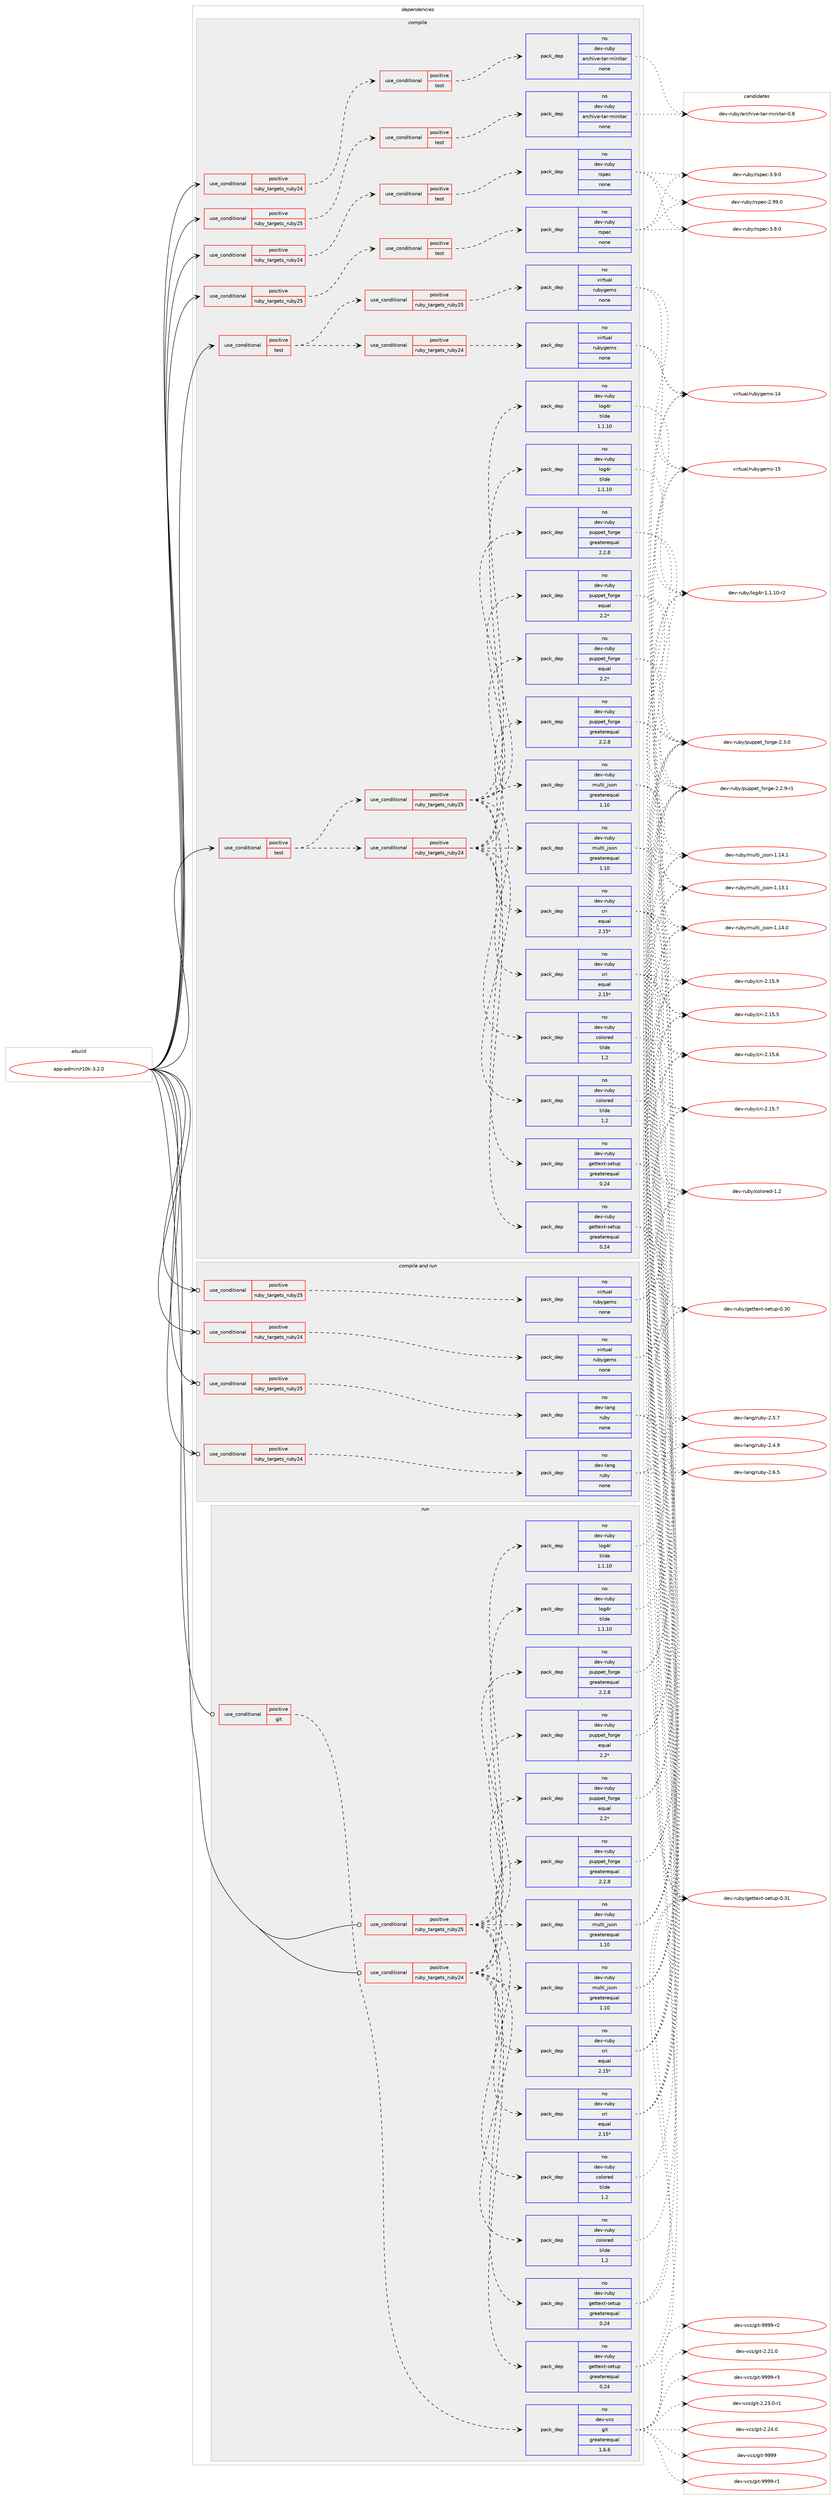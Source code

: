 digraph prolog {

# *************
# Graph options
# *************

newrank=true;
concentrate=true;
compound=true;
graph [rankdir=LR,fontname=Helvetica,fontsize=10,ranksep=1.5];#, ranksep=2.5, nodesep=0.2];
edge  [arrowhead=vee];
node  [fontname=Helvetica,fontsize=10];

# **********
# The ebuild
# **********

subgraph cluster_leftcol {
color=gray;
rank=same;
label=<<i>ebuild</i>>;
id [label="app-admin/r10k-3.2.0", color=red, width=4, href="../app-admin/r10k-3.2.0.svg"];
}

# ****************
# The dependencies
# ****************

subgraph cluster_midcol {
color=gray;
label=<<i>dependencies</i>>;
subgraph cluster_compile {
fillcolor="#eeeeee";
style=filled;
label=<<i>compile</i>>;
subgraph cond111725 {
dependency469471 [label=<<TABLE BORDER="0" CELLBORDER="1" CELLSPACING="0" CELLPADDING="4"><TR><TD ROWSPAN="3" CELLPADDING="10">use_conditional</TD></TR><TR><TD>positive</TD></TR><TR><TD>ruby_targets_ruby24</TD></TR></TABLE>>, shape=none, color=red];
subgraph cond111726 {
dependency469472 [label=<<TABLE BORDER="0" CELLBORDER="1" CELLSPACING="0" CELLPADDING="4"><TR><TD ROWSPAN="3" CELLPADDING="10">use_conditional</TD></TR><TR><TD>positive</TD></TR><TR><TD>test</TD></TR></TABLE>>, shape=none, color=red];
subgraph pack349211 {
dependency469473 [label=<<TABLE BORDER="0" CELLBORDER="1" CELLSPACING="0" CELLPADDING="4" WIDTH="220"><TR><TD ROWSPAN="6" CELLPADDING="30">pack_dep</TD></TR><TR><TD WIDTH="110">no</TD></TR><TR><TD>dev-ruby</TD></TR><TR><TD>archive-tar-minitar</TD></TR><TR><TD>none</TD></TR><TR><TD></TD></TR></TABLE>>, shape=none, color=blue];
}
dependency469472:e -> dependency469473:w [weight=20,style="dashed",arrowhead="vee"];
}
dependency469471:e -> dependency469472:w [weight=20,style="dashed",arrowhead="vee"];
}
id:e -> dependency469471:w [weight=20,style="solid",arrowhead="vee"];
subgraph cond111727 {
dependency469474 [label=<<TABLE BORDER="0" CELLBORDER="1" CELLSPACING="0" CELLPADDING="4"><TR><TD ROWSPAN="3" CELLPADDING="10">use_conditional</TD></TR><TR><TD>positive</TD></TR><TR><TD>ruby_targets_ruby24</TD></TR></TABLE>>, shape=none, color=red];
subgraph cond111728 {
dependency469475 [label=<<TABLE BORDER="0" CELLBORDER="1" CELLSPACING="0" CELLPADDING="4"><TR><TD ROWSPAN="3" CELLPADDING="10">use_conditional</TD></TR><TR><TD>positive</TD></TR><TR><TD>test</TD></TR></TABLE>>, shape=none, color=red];
subgraph pack349212 {
dependency469476 [label=<<TABLE BORDER="0" CELLBORDER="1" CELLSPACING="0" CELLPADDING="4" WIDTH="220"><TR><TD ROWSPAN="6" CELLPADDING="30">pack_dep</TD></TR><TR><TD WIDTH="110">no</TD></TR><TR><TD>dev-ruby</TD></TR><TR><TD>rspec</TD></TR><TR><TD>none</TD></TR><TR><TD></TD></TR></TABLE>>, shape=none, color=blue];
}
dependency469475:e -> dependency469476:w [weight=20,style="dashed",arrowhead="vee"];
}
dependency469474:e -> dependency469475:w [weight=20,style="dashed",arrowhead="vee"];
}
id:e -> dependency469474:w [weight=20,style="solid",arrowhead="vee"];
subgraph cond111729 {
dependency469477 [label=<<TABLE BORDER="0" CELLBORDER="1" CELLSPACING="0" CELLPADDING="4"><TR><TD ROWSPAN="3" CELLPADDING="10">use_conditional</TD></TR><TR><TD>positive</TD></TR><TR><TD>ruby_targets_ruby25</TD></TR></TABLE>>, shape=none, color=red];
subgraph cond111730 {
dependency469478 [label=<<TABLE BORDER="0" CELLBORDER="1" CELLSPACING="0" CELLPADDING="4"><TR><TD ROWSPAN="3" CELLPADDING="10">use_conditional</TD></TR><TR><TD>positive</TD></TR><TR><TD>test</TD></TR></TABLE>>, shape=none, color=red];
subgraph pack349213 {
dependency469479 [label=<<TABLE BORDER="0" CELLBORDER="1" CELLSPACING="0" CELLPADDING="4" WIDTH="220"><TR><TD ROWSPAN="6" CELLPADDING="30">pack_dep</TD></TR><TR><TD WIDTH="110">no</TD></TR><TR><TD>dev-ruby</TD></TR><TR><TD>archive-tar-minitar</TD></TR><TR><TD>none</TD></TR><TR><TD></TD></TR></TABLE>>, shape=none, color=blue];
}
dependency469478:e -> dependency469479:w [weight=20,style="dashed",arrowhead="vee"];
}
dependency469477:e -> dependency469478:w [weight=20,style="dashed",arrowhead="vee"];
}
id:e -> dependency469477:w [weight=20,style="solid",arrowhead="vee"];
subgraph cond111731 {
dependency469480 [label=<<TABLE BORDER="0" CELLBORDER="1" CELLSPACING="0" CELLPADDING="4"><TR><TD ROWSPAN="3" CELLPADDING="10">use_conditional</TD></TR><TR><TD>positive</TD></TR><TR><TD>ruby_targets_ruby25</TD></TR></TABLE>>, shape=none, color=red];
subgraph cond111732 {
dependency469481 [label=<<TABLE BORDER="0" CELLBORDER="1" CELLSPACING="0" CELLPADDING="4"><TR><TD ROWSPAN="3" CELLPADDING="10">use_conditional</TD></TR><TR><TD>positive</TD></TR><TR><TD>test</TD></TR></TABLE>>, shape=none, color=red];
subgraph pack349214 {
dependency469482 [label=<<TABLE BORDER="0" CELLBORDER="1" CELLSPACING="0" CELLPADDING="4" WIDTH="220"><TR><TD ROWSPAN="6" CELLPADDING="30">pack_dep</TD></TR><TR><TD WIDTH="110">no</TD></TR><TR><TD>dev-ruby</TD></TR><TR><TD>rspec</TD></TR><TR><TD>none</TD></TR><TR><TD></TD></TR></TABLE>>, shape=none, color=blue];
}
dependency469481:e -> dependency469482:w [weight=20,style="dashed",arrowhead="vee"];
}
dependency469480:e -> dependency469481:w [weight=20,style="dashed",arrowhead="vee"];
}
id:e -> dependency469480:w [weight=20,style="solid",arrowhead="vee"];
subgraph cond111733 {
dependency469483 [label=<<TABLE BORDER="0" CELLBORDER="1" CELLSPACING="0" CELLPADDING="4"><TR><TD ROWSPAN="3" CELLPADDING="10">use_conditional</TD></TR><TR><TD>positive</TD></TR><TR><TD>test</TD></TR></TABLE>>, shape=none, color=red];
subgraph cond111734 {
dependency469484 [label=<<TABLE BORDER="0" CELLBORDER="1" CELLSPACING="0" CELLPADDING="4"><TR><TD ROWSPAN="3" CELLPADDING="10">use_conditional</TD></TR><TR><TD>positive</TD></TR><TR><TD>ruby_targets_ruby24</TD></TR></TABLE>>, shape=none, color=red];
subgraph pack349215 {
dependency469485 [label=<<TABLE BORDER="0" CELLBORDER="1" CELLSPACING="0" CELLPADDING="4" WIDTH="220"><TR><TD ROWSPAN="6" CELLPADDING="30">pack_dep</TD></TR><TR><TD WIDTH="110">no</TD></TR><TR><TD>dev-ruby</TD></TR><TR><TD>colored</TD></TR><TR><TD>tilde</TD></TR><TR><TD>1.2</TD></TR></TABLE>>, shape=none, color=blue];
}
dependency469484:e -> dependency469485:w [weight=20,style="dashed",arrowhead="vee"];
subgraph pack349216 {
dependency469486 [label=<<TABLE BORDER="0" CELLBORDER="1" CELLSPACING="0" CELLPADDING="4" WIDTH="220"><TR><TD ROWSPAN="6" CELLPADDING="30">pack_dep</TD></TR><TR><TD WIDTH="110">no</TD></TR><TR><TD>dev-ruby</TD></TR><TR><TD>cri</TD></TR><TR><TD>equal</TD></TR><TR><TD>2.15*</TD></TR></TABLE>>, shape=none, color=blue];
}
dependency469484:e -> dependency469486:w [weight=20,style="dashed",arrowhead="vee"];
subgraph pack349217 {
dependency469487 [label=<<TABLE BORDER="0" CELLBORDER="1" CELLSPACING="0" CELLPADDING="4" WIDTH="220"><TR><TD ROWSPAN="6" CELLPADDING="30">pack_dep</TD></TR><TR><TD WIDTH="110">no</TD></TR><TR><TD>dev-ruby</TD></TR><TR><TD>gettext-setup</TD></TR><TR><TD>greaterequal</TD></TR><TR><TD>0.24</TD></TR></TABLE>>, shape=none, color=blue];
}
dependency469484:e -> dependency469487:w [weight=20,style="dashed",arrowhead="vee"];
subgraph pack349218 {
dependency469488 [label=<<TABLE BORDER="0" CELLBORDER="1" CELLSPACING="0" CELLPADDING="4" WIDTH="220"><TR><TD ROWSPAN="6" CELLPADDING="30">pack_dep</TD></TR><TR><TD WIDTH="110">no</TD></TR><TR><TD>dev-ruby</TD></TR><TR><TD>log4r</TD></TR><TR><TD>tilde</TD></TR><TR><TD>1.1.10</TD></TR></TABLE>>, shape=none, color=blue];
}
dependency469484:e -> dependency469488:w [weight=20,style="dashed",arrowhead="vee"];
subgraph pack349219 {
dependency469489 [label=<<TABLE BORDER="0" CELLBORDER="1" CELLSPACING="0" CELLPADDING="4" WIDTH="220"><TR><TD ROWSPAN="6" CELLPADDING="30">pack_dep</TD></TR><TR><TD WIDTH="110">no</TD></TR><TR><TD>dev-ruby</TD></TR><TR><TD>multi_json</TD></TR><TR><TD>greaterequal</TD></TR><TR><TD>1.10</TD></TR></TABLE>>, shape=none, color=blue];
}
dependency469484:e -> dependency469489:w [weight=20,style="dashed",arrowhead="vee"];
subgraph pack349220 {
dependency469490 [label=<<TABLE BORDER="0" CELLBORDER="1" CELLSPACING="0" CELLPADDING="4" WIDTH="220"><TR><TD ROWSPAN="6" CELLPADDING="30">pack_dep</TD></TR><TR><TD WIDTH="110">no</TD></TR><TR><TD>dev-ruby</TD></TR><TR><TD>puppet_forge</TD></TR><TR><TD>greaterequal</TD></TR><TR><TD>2.2.8</TD></TR></TABLE>>, shape=none, color=blue];
}
dependency469484:e -> dependency469490:w [weight=20,style="dashed",arrowhead="vee"];
subgraph pack349221 {
dependency469491 [label=<<TABLE BORDER="0" CELLBORDER="1" CELLSPACING="0" CELLPADDING="4" WIDTH="220"><TR><TD ROWSPAN="6" CELLPADDING="30">pack_dep</TD></TR><TR><TD WIDTH="110">no</TD></TR><TR><TD>dev-ruby</TD></TR><TR><TD>puppet_forge</TD></TR><TR><TD>equal</TD></TR><TR><TD>2.2*</TD></TR></TABLE>>, shape=none, color=blue];
}
dependency469484:e -> dependency469491:w [weight=20,style="dashed",arrowhead="vee"];
}
dependency469483:e -> dependency469484:w [weight=20,style="dashed",arrowhead="vee"];
subgraph cond111735 {
dependency469492 [label=<<TABLE BORDER="0" CELLBORDER="1" CELLSPACING="0" CELLPADDING="4"><TR><TD ROWSPAN="3" CELLPADDING="10">use_conditional</TD></TR><TR><TD>positive</TD></TR><TR><TD>ruby_targets_ruby25</TD></TR></TABLE>>, shape=none, color=red];
subgraph pack349222 {
dependency469493 [label=<<TABLE BORDER="0" CELLBORDER="1" CELLSPACING="0" CELLPADDING="4" WIDTH="220"><TR><TD ROWSPAN="6" CELLPADDING="30">pack_dep</TD></TR><TR><TD WIDTH="110">no</TD></TR><TR><TD>dev-ruby</TD></TR><TR><TD>colored</TD></TR><TR><TD>tilde</TD></TR><TR><TD>1.2</TD></TR></TABLE>>, shape=none, color=blue];
}
dependency469492:e -> dependency469493:w [weight=20,style="dashed",arrowhead="vee"];
subgraph pack349223 {
dependency469494 [label=<<TABLE BORDER="0" CELLBORDER="1" CELLSPACING="0" CELLPADDING="4" WIDTH="220"><TR><TD ROWSPAN="6" CELLPADDING="30">pack_dep</TD></TR><TR><TD WIDTH="110">no</TD></TR><TR><TD>dev-ruby</TD></TR><TR><TD>cri</TD></TR><TR><TD>equal</TD></TR><TR><TD>2.15*</TD></TR></TABLE>>, shape=none, color=blue];
}
dependency469492:e -> dependency469494:w [weight=20,style="dashed",arrowhead="vee"];
subgraph pack349224 {
dependency469495 [label=<<TABLE BORDER="0" CELLBORDER="1" CELLSPACING="0" CELLPADDING="4" WIDTH="220"><TR><TD ROWSPAN="6" CELLPADDING="30">pack_dep</TD></TR><TR><TD WIDTH="110">no</TD></TR><TR><TD>dev-ruby</TD></TR><TR><TD>gettext-setup</TD></TR><TR><TD>greaterequal</TD></TR><TR><TD>0.24</TD></TR></TABLE>>, shape=none, color=blue];
}
dependency469492:e -> dependency469495:w [weight=20,style="dashed",arrowhead="vee"];
subgraph pack349225 {
dependency469496 [label=<<TABLE BORDER="0" CELLBORDER="1" CELLSPACING="0" CELLPADDING="4" WIDTH="220"><TR><TD ROWSPAN="6" CELLPADDING="30">pack_dep</TD></TR><TR><TD WIDTH="110">no</TD></TR><TR><TD>dev-ruby</TD></TR><TR><TD>log4r</TD></TR><TR><TD>tilde</TD></TR><TR><TD>1.1.10</TD></TR></TABLE>>, shape=none, color=blue];
}
dependency469492:e -> dependency469496:w [weight=20,style="dashed",arrowhead="vee"];
subgraph pack349226 {
dependency469497 [label=<<TABLE BORDER="0" CELLBORDER="1" CELLSPACING="0" CELLPADDING="4" WIDTH="220"><TR><TD ROWSPAN="6" CELLPADDING="30">pack_dep</TD></TR><TR><TD WIDTH="110">no</TD></TR><TR><TD>dev-ruby</TD></TR><TR><TD>multi_json</TD></TR><TR><TD>greaterequal</TD></TR><TR><TD>1.10</TD></TR></TABLE>>, shape=none, color=blue];
}
dependency469492:e -> dependency469497:w [weight=20,style="dashed",arrowhead="vee"];
subgraph pack349227 {
dependency469498 [label=<<TABLE BORDER="0" CELLBORDER="1" CELLSPACING="0" CELLPADDING="4" WIDTH="220"><TR><TD ROWSPAN="6" CELLPADDING="30">pack_dep</TD></TR><TR><TD WIDTH="110">no</TD></TR><TR><TD>dev-ruby</TD></TR><TR><TD>puppet_forge</TD></TR><TR><TD>greaterequal</TD></TR><TR><TD>2.2.8</TD></TR></TABLE>>, shape=none, color=blue];
}
dependency469492:e -> dependency469498:w [weight=20,style="dashed",arrowhead="vee"];
subgraph pack349228 {
dependency469499 [label=<<TABLE BORDER="0" CELLBORDER="1" CELLSPACING="0" CELLPADDING="4" WIDTH="220"><TR><TD ROWSPAN="6" CELLPADDING="30">pack_dep</TD></TR><TR><TD WIDTH="110">no</TD></TR><TR><TD>dev-ruby</TD></TR><TR><TD>puppet_forge</TD></TR><TR><TD>equal</TD></TR><TR><TD>2.2*</TD></TR></TABLE>>, shape=none, color=blue];
}
dependency469492:e -> dependency469499:w [weight=20,style="dashed",arrowhead="vee"];
}
dependency469483:e -> dependency469492:w [weight=20,style="dashed",arrowhead="vee"];
}
id:e -> dependency469483:w [weight=20,style="solid",arrowhead="vee"];
subgraph cond111736 {
dependency469500 [label=<<TABLE BORDER="0" CELLBORDER="1" CELLSPACING="0" CELLPADDING="4"><TR><TD ROWSPAN="3" CELLPADDING="10">use_conditional</TD></TR><TR><TD>positive</TD></TR><TR><TD>test</TD></TR></TABLE>>, shape=none, color=red];
subgraph cond111737 {
dependency469501 [label=<<TABLE BORDER="0" CELLBORDER="1" CELLSPACING="0" CELLPADDING="4"><TR><TD ROWSPAN="3" CELLPADDING="10">use_conditional</TD></TR><TR><TD>positive</TD></TR><TR><TD>ruby_targets_ruby24</TD></TR></TABLE>>, shape=none, color=red];
subgraph pack349229 {
dependency469502 [label=<<TABLE BORDER="0" CELLBORDER="1" CELLSPACING="0" CELLPADDING="4" WIDTH="220"><TR><TD ROWSPAN="6" CELLPADDING="30">pack_dep</TD></TR><TR><TD WIDTH="110">no</TD></TR><TR><TD>virtual</TD></TR><TR><TD>rubygems</TD></TR><TR><TD>none</TD></TR><TR><TD></TD></TR></TABLE>>, shape=none, color=blue];
}
dependency469501:e -> dependency469502:w [weight=20,style="dashed",arrowhead="vee"];
}
dependency469500:e -> dependency469501:w [weight=20,style="dashed",arrowhead="vee"];
subgraph cond111738 {
dependency469503 [label=<<TABLE BORDER="0" CELLBORDER="1" CELLSPACING="0" CELLPADDING="4"><TR><TD ROWSPAN="3" CELLPADDING="10">use_conditional</TD></TR><TR><TD>positive</TD></TR><TR><TD>ruby_targets_ruby25</TD></TR></TABLE>>, shape=none, color=red];
subgraph pack349230 {
dependency469504 [label=<<TABLE BORDER="0" CELLBORDER="1" CELLSPACING="0" CELLPADDING="4" WIDTH="220"><TR><TD ROWSPAN="6" CELLPADDING="30">pack_dep</TD></TR><TR><TD WIDTH="110">no</TD></TR><TR><TD>virtual</TD></TR><TR><TD>rubygems</TD></TR><TR><TD>none</TD></TR><TR><TD></TD></TR></TABLE>>, shape=none, color=blue];
}
dependency469503:e -> dependency469504:w [weight=20,style="dashed",arrowhead="vee"];
}
dependency469500:e -> dependency469503:w [weight=20,style="dashed",arrowhead="vee"];
}
id:e -> dependency469500:w [weight=20,style="solid",arrowhead="vee"];
}
subgraph cluster_compileandrun {
fillcolor="#eeeeee";
style=filled;
label=<<i>compile and run</i>>;
subgraph cond111739 {
dependency469505 [label=<<TABLE BORDER="0" CELLBORDER="1" CELLSPACING="0" CELLPADDING="4"><TR><TD ROWSPAN="3" CELLPADDING="10">use_conditional</TD></TR><TR><TD>positive</TD></TR><TR><TD>ruby_targets_ruby24</TD></TR></TABLE>>, shape=none, color=red];
subgraph pack349231 {
dependency469506 [label=<<TABLE BORDER="0" CELLBORDER="1" CELLSPACING="0" CELLPADDING="4" WIDTH="220"><TR><TD ROWSPAN="6" CELLPADDING="30">pack_dep</TD></TR><TR><TD WIDTH="110">no</TD></TR><TR><TD>dev-lang</TD></TR><TR><TD>ruby</TD></TR><TR><TD>none</TD></TR><TR><TD></TD></TR></TABLE>>, shape=none, color=blue];
}
dependency469505:e -> dependency469506:w [weight=20,style="dashed",arrowhead="vee"];
}
id:e -> dependency469505:w [weight=20,style="solid",arrowhead="odotvee"];
subgraph cond111740 {
dependency469507 [label=<<TABLE BORDER="0" CELLBORDER="1" CELLSPACING="0" CELLPADDING="4"><TR><TD ROWSPAN="3" CELLPADDING="10">use_conditional</TD></TR><TR><TD>positive</TD></TR><TR><TD>ruby_targets_ruby24</TD></TR></TABLE>>, shape=none, color=red];
subgraph pack349232 {
dependency469508 [label=<<TABLE BORDER="0" CELLBORDER="1" CELLSPACING="0" CELLPADDING="4" WIDTH="220"><TR><TD ROWSPAN="6" CELLPADDING="30">pack_dep</TD></TR><TR><TD WIDTH="110">no</TD></TR><TR><TD>virtual</TD></TR><TR><TD>rubygems</TD></TR><TR><TD>none</TD></TR><TR><TD></TD></TR></TABLE>>, shape=none, color=blue];
}
dependency469507:e -> dependency469508:w [weight=20,style="dashed",arrowhead="vee"];
}
id:e -> dependency469507:w [weight=20,style="solid",arrowhead="odotvee"];
subgraph cond111741 {
dependency469509 [label=<<TABLE BORDER="0" CELLBORDER="1" CELLSPACING="0" CELLPADDING="4"><TR><TD ROWSPAN="3" CELLPADDING="10">use_conditional</TD></TR><TR><TD>positive</TD></TR><TR><TD>ruby_targets_ruby25</TD></TR></TABLE>>, shape=none, color=red];
subgraph pack349233 {
dependency469510 [label=<<TABLE BORDER="0" CELLBORDER="1" CELLSPACING="0" CELLPADDING="4" WIDTH="220"><TR><TD ROWSPAN="6" CELLPADDING="30">pack_dep</TD></TR><TR><TD WIDTH="110">no</TD></TR><TR><TD>dev-lang</TD></TR><TR><TD>ruby</TD></TR><TR><TD>none</TD></TR><TR><TD></TD></TR></TABLE>>, shape=none, color=blue];
}
dependency469509:e -> dependency469510:w [weight=20,style="dashed",arrowhead="vee"];
}
id:e -> dependency469509:w [weight=20,style="solid",arrowhead="odotvee"];
subgraph cond111742 {
dependency469511 [label=<<TABLE BORDER="0" CELLBORDER="1" CELLSPACING="0" CELLPADDING="4"><TR><TD ROWSPAN="3" CELLPADDING="10">use_conditional</TD></TR><TR><TD>positive</TD></TR><TR><TD>ruby_targets_ruby25</TD></TR></TABLE>>, shape=none, color=red];
subgraph pack349234 {
dependency469512 [label=<<TABLE BORDER="0" CELLBORDER="1" CELLSPACING="0" CELLPADDING="4" WIDTH="220"><TR><TD ROWSPAN="6" CELLPADDING="30">pack_dep</TD></TR><TR><TD WIDTH="110">no</TD></TR><TR><TD>virtual</TD></TR><TR><TD>rubygems</TD></TR><TR><TD>none</TD></TR><TR><TD></TD></TR></TABLE>>, shape=none, color=blue];
}
dependency469511:e -> dependency469512:w [weight=20,style="dashed",arrowhead="vee"];
}
id:e -> dependency469511:w [weight=20,style="solid",arrowhead="odotvee"];
}
subgraph cluster_run {
fillcolor="#eeeeee";
style=filled;
label=<<i>run</i>>;
subgraph cond111743 {
dependency469513 [label=<<TABLE BORDER="0" CELLBORDER="1" CELLSPACING="0" CELLPADDING="4"><TR><TD ROWSPAN="3" CELLPADDING="10">use_conditional</TD></TR><TR><TD>positive</TD></TR><TR><TD>git</TD></TR></TABLE>>, shape=none, color=red];
subgraph pack349235 {
dependency469514 [label=<<TABLE BORDER="0" CELLBORDER="1" CELLSPACING="0" CELLPADDING="4" WIDTH="220"><TR><TD ROWSPAN="6" CELLPADDING="30">pack_dep</TD></TR><TR><TD WIDTH="110">no</TD></TR><TR><TD>dev-vcs</TD></TR><TR><TD>git</TD></TR><TR><TD>greaterequal</TD></TR><TR><TD>1.6.6</TD></TR></TABLE>>, shape=none, color=blue];
}
dependency469513:e -> dependency469514:w [weight=20,style="dashed",arrowhead="vee"];
}
id:e -> dependency469513:w [weight=20,style="solid",arrowhead="odot"];
subgraph cond111744 {
dependency469515 [label=<<TABLE BORDER="0" CELLBORDER="1" CELLSPACING="0" CELLPADDING="4"><TR><TD ROWSPAN="3" CELLPADDING="10">use_conditional</TD></TR><TR><TD>positive</TD></TR><TR><TD>ruby_targets_ruby24</TD></TR></TABLE>>, shape=none, color=red];
subgraph pack349236 {
dependency469516 [label=<<TABLE BORDER="0" CELLBORDER="1" CELLSPACING="0" CELLPADDING="4" WIDTH="220"><TR><TD ROWSPAN="6" CELLPADDING="30">pack_dep</TD></TR><TR><TD WIDTH="110">no</TD></TR><TR><TD>dev-ruby</TD></TR><TR><TD>colored</TD></TR><TR><TD>tilde</TD></TR><TR><TD>1.2</TD></TR></TABLE>>, shape=none, color=blue];
}
dependency469515:e -> dependency469516:w [weight=20,style="dashed",arrowhead="vee"];
subgraph pack349237 {
dependency469517 [label=<<TABLE BORDER="0" CELLBORDER="1" CELLSPACING="0" CELLPADDING="4" WIDTH="220"><TR><TD ROWSPAN="6" CELLPADDING="30">pack_dep</TD></TR><TR><TD WIDTH="110">no</TD></TR><TR><TD>dev-ruby</TD></TR><TR><TD>cri</TD></TR><TR><TD>equal</TD></TR><TR><TD>2.15*</TD></TR></TABLE>>, shape=none, color=blue];
}
dependency469515:e -> dependency469517:w [weight=20,style="dashed",arrowhead="vee"];
subgraph pack349238 {
dependency469518 [label=<<TABLE BORDER="0" CELLBORDER="1" CELLSPACING="0" CELLPADDING="4" WIDTH="220"><TR><TD ROWSPAN="6" CELLPADDING="30">pack_dep</TD></TR><TR><TD WIDTH="110">no</TD></TR><TR><TD>dev-ruby</TD></TR><TR><TD>gettext-setup</TD></TR><TR><TD>greaterequal</TD></TR><TR><TD>0.24</TD></TR></TABLE>>, shape=none, color=blue];
}
dependency469515:e -> dependency469518:w [weight=20,style="dashed",arrowhead="vee"];
subgraph pack349239 {
dependency469519 [label=<<TABLE BORDER="0" CELLBORDER="1" CELLSPACING="0" CELLPADDING="4" WIDTH="220"><TR><TD ROWSPAN="6" CELLPADDING="30">pack_dep</TD></TR><TR><TD WIDTH="110">no</TD></TR><TR><TD>dev-ruby</TD></TR><TR><TD>log4r</TD></TR><TR><TD>tilde</TD></TR><TR><TD>1.1.10</TD></TR></TABLE>>, shape=none, color=blue];
}
dependency469515:e -> dependency469519:w [weight=20,style="dashed",arrowhead="vee"];
subgraph pack349240 {
dependency469520 [label=<<TABLE BORDER="0" CELLBORDER="1" CELLSPACING="0" CELLPADDING="4" WIDTH="220"><TR><TD ROWSPAN="6" CELLPADDING="30">pack_dep</TD></TR><TR><TD WIDTH="110">no</TD></TR><TR><TD>dev-ruby</TD></TR><TR><TD>multi_json</TD></TR><TR><TD>greaterequal</TD></TR><TR><TD>1.10</TD></TR></TABLE>>, shape=none, color=blue];
}
dependency469515:e -> dependency469520:w [weight=20,style="dashed",arrowhead="vee"];
subgraph pack349241 {
dependency469521 [label=<<TABLE BORDER="0" CELLBORDER="1" CELLSPACING="0" CELLPADDING="4" WIDTH="220"><TR><TD ROWSPAN="6" CELLPADDING="30">pack_dep</TD></TR><TR><TD WIDTH="110">no</TD></TR><TR><TD>dev-ruby</TD></TR><TR><TD>puppet_forge</TD></TR><TR><TD>greaterequal</TD></TR><TR><TD>2.2.8</TD></TR></TABLE>>, shape=none, color=blue];
}
dependency469515:e -> dependency469521:w [weight=20,style="dashed",arrowhead="vee"];
subgraph pack349242 {
dependency469522 [label=<<TABLE BORDER="0" CELLBORDER="1" CELLSPACING="0" CELLPADDING="4" WIDTH="220"><TR><TD ROWSPAN="6" CELLPADDING="30">pack_dep</TD></TR><TR><TD WIDTH="110">no</TD></TR><TR><TD>dev-ruby</TD></TR><TR><TD>puppet_forge</TD></TR><TR><TD>equal</TD></TR><TR><TD>2.2*</TD></TR></TABLE>>, shape=none, color=blue];
}
dependency469515:e -> dependency469522:w [weight=20,style="dashed",arrowhead="vee"];
}
id:e -> dependency469515:w [weight=20,style="solid",arrowhead="odot"];
subgraph cond111745 {
dependency469523 [label=<<TABLE BORDER="0" CELLBORDER="1" CELLSPACING="0" CELLPADDING="4"><TR><TD ROWSPAN="3" CELLPADDING="10">use_conditional</TD></TR><TR><TD>positive</TD></TR><TR><TD>ruby_targets_ruby25</TD></TR></TABLE>>, shape=none, color=red];
subgraph pack349243 {
dependency469524 [label=<<TABLE BORDER="0" CELLBORDER="1" CELLSPACING="0" CELLPADDING="4" WIDTH="220"><TR><TD ROWSPAN="6" CELLPADDING="30">pack_dep</TD></TR><TR><TD WIDTH="110">no</TD></TR><TR><TD>dev-ruby</TD></TR><TR><TD>colored</TD></TR><TR><TD>tilde</TD></TR><TR><TD>1.2</TD></TR></TABLE>>, shape=none, color=blue];
}
dependency469523:e -> dependency469524:w [weight=20,style="dashed",arrowhead="vee"];
subgraph pack349244 {
dependency469525 [label=<<TABLE BORDER="0" CELLBORDER="1" CELLSPACING="0" CELLPADDING="4" WIDTH="220"><TR><TD ROWSPAN="6" CELLPADDING="30">pack_dep</TD></TR><TR><TD WIDTH="110">no</TD></TR><TR><TD>dev-ruby</TD></TR><TR><TD>cri</TD></TR><TR><TD>equal</TD></TR><TR><TD>2.15*</TD></TR></TABLE>>, shape=none, color=blue];
}
dependency469523:e -> dependency469525:w [weight=20,style="dashed",arrowhead="vee"];
subgraph pack349245 {
dependency469526 [label=<<TABLE BORDER="0" CELLBORDER="1" CELLSPACING="0" CELLPADDING="4" WIDTH="220"><TR><TD ROWSPAN="6" CELLPADDING="30">pack_dep</TD></TR><TR><TD WIDTH="110">no</TD></TR><TR><TD>dev-ruby</TD></TR><TR><TD>gettext-setup</TD></TR><TR><TD>greaterequal</TD></TR><TR><TD>0.24</TD></TR></TABLE>>, shape=none, color=blue];
}
dependency469523:e -> dependency469526:w [weight=20,style="dashed",arrowhead="vee"];
subgraph pack349246 {
dependency469527 [label=<<TABLE BORDER="0" CELLBORDER="1" CELLSPACING="0" CELLPADDING="4" WIDTH="220"><TR><TD ROWSPAN="6" CELLPADDING="30">pack_dep</TD></TR><TR><TD WIDTH="110">no</TD></TR><TR><TD>dev-ruby</TD></TR><TR><TD>log4r</TD></TR><TR><TD>tilde</TD></TR><TR><TD>1.1.10</TD></TR></TABLE>>, shape=none, color=blue];
}
dependency469523:e -> dependency469527:w [weight=20,style="dashed",arrowhead="vee"];
subgraph pack349247 {
dependency469528 [label=<<TABLE BORDER="0" CELLBORDER="1" CELLSPACING="0" CELLPADDING="4" WIDTH="220"><TR><TD ROWSPAN="6" CELLPADDING="30">pack_dep</TD></TR><TR><TD WIDTH="110">no</TD></TR><TR><TD>dev-ruby</TD></TR><TR><TD>multi_json</TD></TR><TR><TD>greaterequal</TD></TR><TR><TD>1.10</TD></TR></TABLE>>, shape=none, color=blue];
}
dependency469523:e -> dependency469528:w [weight=20,style="dashed",arrowhead="vee"];
subgraph pack349248 {
dependency469529 [label=<<TABLE BORDER="0" CELLBORDER="1" CELLSPACING="0" CELLPADDING="4" WIDTH="220"><TR><TD ROWSPAN="6" CELLPADDING="30">pack_dep</TD></TR><TR><TD WIDTH="110">no</TD></TR><TR><TD>dev-ruby</TD></TR><TR><TD>puppet_forge</TD></TR><TR><TD>greaterequal</TD></TR><TR><TD>2.2.8</TD></TR></TABLE>>, shape=none, color=blue];
}
dependency469523:e -> dependency469529:w [weight=20,style="dashed",arrowhead="vee"];
subgraph pack349249 {
dependency469530 [label=<<TABLE BORDER="0" CELLBORDER="1" CELLSPACING="0" CELLPADDING="4" WIDTH="220"><TR><TD ROWSPAN="6" CELLPADDING="30">pack_dep</TD></TR><TR><TD WIDTH="110">no</TD></TR><TR><TD>dev-ruby</TD></TR><TR><TD>puppet_forge</TD></TR><TR><TD>equal</TD></TR><TR><TD>2.2*</TD></TR></TABLE>>, shape=none, color=blue];
}
dependency469523:e -> dependency469530:w [weight=20,style="dashed",arrowhead="vee"];
}
id:e -> dependency469523:w [weight=20,style="solid",arrowhead="odot"];
}
}

# **************
# The candidates
# **************

subgraph cluster_choices {
rank=same;
color=gray;
label=<<i>candidates</i>>;

subgraph choice349211 {
color=black;
nodesep=1;
choice10010111845114117981214797114991041051181014511697114451091051101051169711445484656 [label="dev-ruby/archive-tar-minitar-0.8", color=red, width=4,href="../dev-ruby/archive-tar-minitar-0.8.svg"];
dependency469473:e -> choice10010111845114117981214797114991041051181014511697114451091051101051169711445484656:w [style=dotted,weight="100"];
}
subgraph choice349212 {
color=black;
nodesep=1;
choice1001011184511411798121471141151121019945504657574648 [label="dev-ruby/rspec-2.99.0", color=red, width=4,href="../dev-ruby/rspec-2.99.0.svg"];
choice10010111845114117981214711411511210199455146564648 [label="dev-ruby/rspec-3.8.0", color=red, width=4,href="../dev-ruby/rspec-3.8.0.svg"];
choice10010111845114117981214711411511210199455146574648 [label="dev-ruby/rspec-3.9.0", color=red, width=4,href="../dev-ruby/rspec-3.9.0.svg"];
dependency469476:e -> choice1001011184511411798121471141151121019945504657574648:w [style=dotted,weight="100"];
dependency469476:e -> choice10010111845114117981214711411511210199455146564648:w [style=dotted,weight="100"];
dependency469476:e -> choice10010111845114117981214711411511210199455146574648:w [style=dotted,weight="100"];
}
subgraph choice349213 {
color=black;
nodesep=1;
choice10010111845114117981214797114991041051181014511697114451091051101051169711445484656 [label="dev-ruby/archive-tar-minitar-0.8", color=red, width=4,href="../dev-ruby/archive-tar-minitar-0.8.svg"];
dependency469479:e -> choice10010111845114117981214797114991041051181014511697114451091051101051169711445484656:w [style=dotted,weight="100"];
}
subgraph choice349214 {
color=black;
nodesep=1;
choice1001011184511411798121471141151121019945504657574648 [label="dev-ruby/rspec-2.99.0", color=red, width=4,href="../dev-ruby/rspec-2.99.0.svg"];
choice10010111845114117981214711411511210199455146564648 [label="dev-ruby/rspec-3.8.0", color=red, width=4,href="../dev-ruby/rspec-3.8.0.svg"];
choice10010111845114117981214711411511210199455146574648 [label="dev-ruby/rspec-3.9.0", color=red, width=4,href="../dev-ruby/rspec-3.9.0.svg"];
dependency469482:e -> choice1001011184511411798121471141151121019945504657574648:w [style=dotted,weight="100"];
dependency469482:e -> choice10010111845114117981214711411511210199455146564648:w [style=dotted,weight="100"];
dependency469482:e -> choice10010111845114117981214711411511210199455146574648:w [style=dotted,weight="100"];
}
subgraph choice349215 {
color=black;
nodesep=1;
choice1001011184511411798121479911110811111410110045494650 [label="dev-ruby/colored-1.2", color=red, width=4,href="../dev-ruby/colored-1.2.svg"];
dependency469485:e -> choice1001011184511411798121479911110811111410110045494650:w [style=dotted,weight="100"];
}
subgraph choice349216 {
color=black;
nodesep=1;
choice1001011184511411798121479911410545504649534653 [label="dev-ruby/cri-2.15.5", color=red, width=4,href="../dev-ruby/cri-2.15.5.svg"];
choice1001011184511411798121479911410545504649534654 [label="dev-ruby/cri-2.15.6", color=red, width=4,href="../dev-ruby/cri-2.15.6.svg"];
choice1001011184511411798121479911410545504649534655 [label="dev-ruby/cri-2.15.7", color=red, width=4,href="../dev-ruby/cri-2.15.7.svg"];
choice1001011184511411798121479911410545504649534657 [label="dev-ruby/cri-2.15.9", color=red, width=4,href="../dev-ruby/cri-2.15.9.svg"];
dependency469486:e -> choice1001011184511411798121479911410545504649534653:w [style=dotted,weight="100"];
dependency469486:e -> choice1001011184511411798121479911410545504649534654:w [style=dotted,weight="100"];
dependency469486:e -> choice1001011184511411798121479911410545504649534655:w [style=dotted,weight="100"];
dependency469486:e -> choice1001011184511411798121479911410545504649534657:w [style=dotted,weight="100"];
}
subgraph choice349217 {
color=black;
nodesep=1;
choice100101118451141179812147103101116116101120116451151011161171124548465148 [label="dev-ruby/gettext-setup-0.30", color=red, width=4,href="../dev-ruby/gettext-setup-0.30.svg"];
choice100101118451141179812147103101116116101120116451151011161171124548465149 [label="dev-ruby/gettext-setup-0.31", color=red, width=4,href="../dev-ruby/gettext-setup-0.31.svg"];
dependency469487:e -> choice100101118451141179812147103101116116101120116451151011161171124548465148:w [style=dotted,weight="100"];
dependency469487:e -> choice100101118451141179812147103101116116101120116451151011161171124548465149:w [style=dotted,weight="100"];
}
subgraph choice349218 {
color=black;
nodesep=1;
choice10010111845114117981214710811110352114454946494649484511450 [label="dev-ruby/log4r-1.1.10-r2", color=red, width=4,href="../dev-ruby/log4r-1.1.10-r2.svg"];
dependency469488:e -> choice10010111845114117981214710811110352114454946494649484511450:w [style=dotted,weight="100"];
}
subgraph choice349219 {
color=black;
nodesep=1;
choice1001011184511411798121471091171081161059510611511111045494649514649 [label="dev-ruby/multi_json-1.13.1", color=red, width=4,href="../dev-ruby/multi_json-1.13.1.svg"];
choice1001011184511411798121471091171081161059510611511111045494649524648 [label="dev-ruby/multi_json-1.14.0", color=red, width=4,href="../dev-ruby/multi_json-1.14.0.svg"];
choice1001011184511411798121471091171081161059510611511111045494649524649 [label="dev-ruby/multi_json-1.14.1", color=red, width=4,href="../dev-ruby/multi_json-1.14.1.svg"];
dependency469489:e -> choice1001011184511411798121471091171081161059510611511111045494649514649:w [style=dotted,weight="100"];
dependency469489:e -> choice1001011184511411798121471091171081161059510611511111045494649524648:w [style=dotted,weight="100"];
dependency469489:e -> choice1001011184511411798121471091171081161059510611511111045494649524649:w [style=dotted,weight="100"];
}
subgraph choice349220 {
color=black;
nodesep=1;
choice100101118451141179812147112117112112101116951021111141031014550465046574511449 [label="dev-ruby/puppet_forge-2.2.9-r1", color=red, width=4,href="../dev-ruby/puppet_forge-2.2.9-r1.svg"];
choice10010111845114117981214711211711211210111695102111114103101455046514648 [label="dev-ruby/puppet_forge-2.3.0", color=red, width=4,href="../dev-ruby/puppet_forge-2.3.0.svg"];
dependency469490:e -> choice100101118451141179812147112117112112101116951021111141031014550465046574511449:w [style=dotted,weight="100"];
dependency469490:e -> choice10010111845114117981214711211711211210111695102111114103101455046514648:w [style=dotted,weight="100"];
}
subgraph choice349221 {
color=black;
nodesep=1;
choice100101118451141179812147112117112112101116951021111141031014550465046574511449 [label="dev-ruby/puppet_forge-2.2.9-r1", color=red, width=4,href="../dev-ruby/puppet_forge-2.2.9-r1.svg"];
choice10010111845114117981214711211711211210111695102111114103101455046514648 [label="dev-ruby/puppet_forge-2.3.0", color=red, width=4,href="../dev-ruby/puppet_forge-2.3.0.svg"];
dependency469491:e -> choice100101118451141179812147112117112112101116951021111141031014550465046574511449:w [style=dotted,weight="100"];
dependency469491:e -> choice10010111845114117981214711211711211210111695102111114103101455046514648:w [style=dotted,weight="100"];
}
subgraph choice349222 {
color=black;
nodesep=1;
choice1001011184511411798121479911110811111410110045494650 [label="dev-ruby/colored-1.2", color=red, width=4,href="../dev-ruby/colored-1.2.svg"];
dependency469493:e -> choice1001011184511411798121479911110811111410110045494650:w [style=dotted,weight="100"];
}
subgraph choice349223 {
color=black;
nodesep=1;
choice1001011184511411798121479911410545504649534653 [label="dev-ruby/cri-2.15.5", color=red, width=4,href="../dev-ruby/cri-2.15.5.svg"];
choice1001011184511411798121479911410545504649534654 [label="dev-ruby/cri-2.15.6", color=red, width=4,href="../dev-ruby/cri-2.15.6.svg"];
choice1001011184511411798121479911410545504649534655 [label="dev-ruby/cri-2.15.7", color=red, width=4,href="../dev-ruby/cri-2.15.7.svg"];
choice1001011184511411798121479911410545504649534657 [label="dev-ruby/cri-2.15.9", color=red, width=4,href="../dev-ruby/cri-2.15.9.svg"];
dependency469494:e -> choice1001011184511411798121479911410545504649534653:w [style=dotted,weight="100"];
dependency469494:e -> choice1001011184511411798121479911410545504649534654:w [style=dotted,weight="100"];
dependency469494:e -> choice1001011184511411798121479911410545504649534655:w [style=dotted,weight="100"];
dependency469494:e -> choice1001011184511411798121479911410545504649534657:w [style=dotted,weight="100"];
}
subgraph choice349224 {
color=black;
nodesep=1;
choice100101118451141179812147103101116116101120116451151011161171124548465148 [label="dev-ruby/gettext-setup-0.30", color=red, width=4,href="../dev-ruby/gettext-setup-0.30.svg"];
choice100101118451141179812147103101116116101120116451151011161171124548465149 [label="dev-ruby/gettext-setup-0.31", color=red, width=4,href="../dev-ruby/gettext-setup-0.31.svg"];
dependency469495:e -> choice100101118451141179812147103101116116101120116451151011161171124548465148:w [style=dotted,weight="100"];
dependency469495:e -> choice100101118451141179812147103101116116101120116451151011161171124548465149:w [style=dotted,weight="100"];
}
subgraph choice349225 {
color=black;
nodesep=1;
choice10010111845114117981214710811110352114454946494649484511450 [label="dev-ruby/log4r-1.1.10-r2", color=red, width=4,href="../dev-ruby/log4r-1.1.10-r2.svg"];
dependency469496:e -> choice10010111845114117981214710811110352114454946494649484511450:w [style=dotted,weight="100"];
}
subgraph choice349226 {
color=black;
nodesep=1;
choice1001011184511411798121471091171081161059510611511111045494649514649 [label="dev-ruby/multi_json-1.13.1", color=red, width=4,href="../dev-ruby/multi_json-1.13.1.svg"];
choice1001011184511411798121471091171081161059510611511111045494649524648 [label="dev-ruby/multi_json-1.14.0", color=red, width=4,href="../dev-ruby/multi_json-1.14.0.svg"];
choice1001011184511411798121471091171081161059510611511111045494649524649 [label="dev-ruby/multi_json-1.14.1", color=red, width=4,href="../dev-ruby/multi_json-1.14.1.svg"];
dependency469497:e -> choice1001011184511411798121471091171081161059510611511111045494649514649:w [style=dotted,weight="100"];
dependency469497:e -> choice1001011184511411798121471091171081161059510611511111045494649524648:w [style=dotted,weight="100"];
dependency469497:e -> choice1001011184511411798121471091171081161059510611511111045494649524649:w [style=dotted,weight="100"];
}
subgraph choice349227 {
color=black;
nodesep=1;
choice100101118451141179812147112117112112101116951021111141031014550465046574511449 [label="dev-ruby/puppet_forge-2.2.9-r1", color=red, width=4,href="../dev-ruby/puppet_forge-2.2.9-r1.svg"];
choice10010111845114117981214711211711211210111695102111114103101455046514648 [label="dev-ruby/puppet_forge-2.3.0", color=red, width=4,href="../dev-ruby/puppet_forge-2.3.0.svg"];
dependency469498:e -> choice100101118451141179812147112117112112101116951021111141031014550465046574511449:w [style=dotted,weight="100"];
dependency469498:e -> choice10010111845114117981214711211711211210111695102111114103101455046514648:w [style=dotted,weight="100"];
}
subgraph choice349228 {
color=black;
nodesep=1;
choice100101118451141179812147112117112112101116951021111141031014550465046574511449 [label="dev-ruby/puppet_forge-2.2.9-r1", color=red, width=4,href="../dev-ruby/puppet_forge-2.2.9-r1.svg"];
choice10010111845114117981214711211711211210111695102111114103101455046514648 [label="dev-ruby/puppet_forge-2.3.0", color=red, width=4,href="../dev-ruby/puppet_forge-2.3.0.svg"];
dependency469499:e -> choice100101118451141179812147112117112112101116951021111141031014550465046574511449:w [style=dotted,weight="100"];
dependency469499:e -> choice10010111845114117981214711211711211210111695102111114103101455046514648:w [style=dotted,weight="100"];
}
subgraph choice349229 {
color=black;
nodesep=1;
choice118105114116117971084711411798121103101109115454952 [label="virtual/rubygems-14", color=red, width=4,href="../virtual/rubygems-14.svg"];
choice118105114116117971084711411798121103101109115454953 [label="virtual/rubygems-15", color=red, width=4,href="../virtual/rubygems-15.svg"];
dependency469502:e -> choice118105114116117971084711411798121103101109115454952:w [style=dotted,weight="100"];
dependency469502:e -> choice118105114116117971084711411798121103101109115454953:w [style=dotted,weight="100"];
}
subgraph choice349230 {
color=black;
nodesep=1;
choice118105114116117971084711411798121103101109115454952 [label="virtual/rubygems-14", color=red, width=4,href="../virtual/rubygems-14.svg"];
choice118105114116117971084711411798121103101109115454953 [label="virtual/rubygems-15", color=red, width=4,href="../virtual/rubygems-15.svg"];
dependency469504:e -> choice118105114116117971084711411798121103101109115454952:w [style=dotted,weight="100"];
dependency469504:e -> choice118105114116117971084711411798121103101109115454953:w [style=dotted,weight="100"];
}
subgraph choice349231 {
color=black;
nodesep=1;
choice10010111845108971101034711411798121455046524657 [label="dev-lang/ruby-2.4.9", color=red, width=4,href="../dev-lang/ruby-2.4.9.svg"];
choice10010111845108971101034711411798121455046534655 [label="dev-lang/ruby-2.5.7", color=red, width=4,href="../dev-lang/ruby-2.5.7.svg"];
choice10010111845108971101034711411798121455046544653 [label="dev-lang/ruby-2.6.5", color=red, width=4,href="../dev-lang/ruby-2.6.5.svg"];
dependency469506:e -> choice10010111845108971101034711411798121455046524657:w [style=dotted,weight="100"];
dependency469506:e -> choice10010111845108971101034711411798121455046534655:w [style=dotted,weight="100"];
dependency469506:e -> choice10010111845108971101034711411798121455046544653:w [style=dotted,weight="100"];
}
subgraph choice349232 {
color=black;
nodesep=1;
choice118105114116117971084711411798121103101109115454952 [label="virtual/rubygems-14", color=red, width=4,href="../virtual/rubygems-14.svg"];
choice118105114116117971084711411798121103101109115454953 [label="virtual/rubygems-15", color=red, width=4,href="../virtual/rubygems-15.svg"];
dependency469508:e -> choice118105114116117971084711411798121103101109115454952:w [style=dotted,weight="100"];
dependency469508:e -> choice118105114116117971084711411798121103101109115454953:w [style=dotted,weight="100"];
}
subgraph choice349233 {
color=black;
nodesep=1;
choice10010111845108971101034711411798121455046524657 [label="dev-lang/ruby-2.4.9", color=red, width=4,href="../dev-lang/ruby-2.4.9.svg"];
choice10010111845108971101034711411798121455046534655 [label="dev-lang/ruby-2.5.7", color=red, width=4,href="../dev-lang/ruby-2.5.7.svg"];
choice10010111845108971101034711411798121455046544653 [label="dev-lang/ruby-2.6.5", color=red, width=4,href="../dev-lang/ruby-2.6.5.svg"];
dependency469510:e -> choice10010111845108971101034711411798121455046524657:w [style=dotted,weight="100"];
dependency469510:e -> choice10010111845108971101034711411798121455046534655:w [style=dotted,weight="100"];
dependency469510:e -> choice10010111845108971101034711411798121455046544653:w [style=dotted,weight="100"];
}
subgraph choice349234 {
color=black;
nodesep=1;
choice118105114116117971084711411798121103101109115454952 [label="virtual/rubygems-14", color=red, width=4,href="../virtual/rubygems-14.svg"];
choice118105114116117971084711411798121103101109115454953 [label="virtual/rubygems-15", color=red, width=4,href="../virtual/rubygems-15.svg"];
dependency469512:e -> choice118105114116117971084711411798121103101109115454952:w [style=dotted,weight="100"];
dependency469512:e -> choice118105114116117971084711411798121103101109115454953:w [style=dotted,weight="100"];
}
subgraph choice349235 {
color=black;
nodesep=1;
choice10010111845118991154710310511645504650494648 [label="dev-vcs/git-2.21.0", color=red, width=4,href="../dev-vcs/git-2.21.0.svg"];
choice100101118451189911547103105116455046505146484511449 [label="dev-vcs/git-2.23.0-r1", color=red, width=4,href="../dev-vcs/git-2.23.0-r1.svg"];
choice10010111845118991154710310511645504650524648 [label="dev-vcs/git-2.24.0", color=red, width=4,href="../dev-vcs/git-2.24.0.svg"];
choice1001011184511899115471031051164557575757 [label="dev-vcs/git-9999", color=red, width=4,href="../dev-vcs/git-9999.svg"];
choice10010111845118991154710310511645575757574511449 [label="dev-vcs/git-9999-r1", color=red, width=4,href="../dev-vcs/git-9999-r1.svg"];
choice10010111845118991154710310511645575757574511450 [label="dev-vcs/git-9999-r2", color=red, width=4,href="../dev-vcs/git-9999-r2.svg"];
choice10010111845118991154710310511645575757574511451 [label="dev-vcs/git-9999-r3", color=red, width=4,href="../dev-vcs/git-9999-r3.svg"];
dependency469514:e -> choice10010111845118991154710310511645504650494648:w [style=dotted,weight="100"];
dependency469514:e -> choice100101118451189911547103105116455046505146484511449:w [style=dotted,weight="100"];
dependency469514:e -> choice10010111845118991154710310511645504650524648:w [style=dotted,weight="100"];
dependency469514:e -> choice1001011184511899115471031051164557575757:w [style=dotted,weight="100"];
dependency469514:e -> choice10010111845118991154710310511645575757574511449:w [style=dotted,weight="100"];
dependency469514:e -> choice10010111845118991154710310511645575757574511450:w [style=dotted,weight="100"];
dependency469514:e -> choice10010111845118991154710310511645575757574511451:w [style=dotted,weight="100"];
}
subgraph choice349236 {
color=black;
nodesep=1;
choice1001011184511411798121479911110811111410110045494650 [label="dev-ruby/colored-1.2", color=red, width=4,href="../dev-ruby/colored-1.2.svg"];
dependency469516:e -> choice1001011184511411798121479911110811111410110045494650:w [style=dotted,weight="100"];
}
subgraph choice349237 {
color=black;
nodesep=1;
choice1001011184511411798121479911410545504649534653 [label="dev-ruby/cri-2.15.5", color=red, width=4,href="../dev-ruby/cri-2.15.5.svg"];
choice1001011184511411798121479911410545504649534654 [label="dev-ruby/cri-2.15.6", color=red, width=4,href="../dev-ruby/cri-2.15.6.svg"];
choice1001011184511411798121479911410545504649534655 [label="dev-ruby/cri-2.15.7", color=red, width=4,href="../dev-ruby/cri-2.15.7.svg"];
choice1001011184511411798121479911410545504649534657 [label="dev-ruby/cri-2.15.9", color=red, width=4,href="../dev-ruby/cri-2.15.9.svg"];
dependency469517:e -> choice1001011184511411798121479911410545504649534653:w [style=dotted,weight="100"];
dependency469517:e -> choice1001011184511411798121479911410545504649534654:w [style=dotted,weight="100"];
dependency469517:e -> choice1001011184511411798121479911410545504649534655:w [style=dotted,weight="100"];
dependency469517:e -> choice1001011184511411798121479911410545504649534657:w [style=dotted,weight="100"];
}
subgraph choice349238 {
color=black;
nodesep=1;
choice100101118451141179812147103101116116101120116451151011161171124548465148 [label="dev-ruby/gettext-setup-0.30", color=red, width=4,href="../dev-ruby/gettext-setup-0.30.svg"];
choice100101118451141179812147103101116116101120116451151011161171124548465149 [label="dev-ruby/gettext-setup-0.31", color=red, width=4,href="../dev-ruby/gettext-setup-0.31.svg"];
dependency469518:e -> choice100101118451141179812147103101116116101120116451151011161171124548465148:w [style=dotted,weight="100"];
dependency469518:e -> choice100101118451141179812147103101116116101120116451151011161171124548465149:w [style=dotted,weight="100"];
}
subgraph choice349239 {
color=black;
nodesep=1;
choice10010111845114117981214710811110352114454946494649484511450 [label="dev-ruby/log4r-1.1.10-r2", color=red, width=4,href="../dev-ruby/log4r-1.1.10-r2.svg"];
dependency469519:e -> choice10010111845114117981214710811110352114454946494649484511450:w [style=dotted,weight="100"];
}
subgraph choice349240 {
color=black;
nodesep=1;
choice1001011184511411798121471091171081161059510611511111045494649514649 [label="dev-ruby/multi_json-1.13.1", color=red, width=4,href="../dev-ruby/multi_json-1.13.1.svg"];
choice1001011184511411798121471091171081161059510611511111045494649524648 [label="dev-ruby/multi_json-1.14.0", color=red, width=4,href="../dev-ruby/multi_json-1.14.0.svg"];
choice1001011184511411798121471091171081161059510611511111045494649524649 [label="dev-ruby/multi_json-1.14.1", color=red, width=4,href="../dev-ruby/multi_json-1.14.1.svg"];
dependency469520:e -> choice1001011184511411798121471091171081161059510611511111045494649514649:w [style=dotted,weight="100"];
dependency469520:e -> choice1001011184511411798121471091171081161059510611511111045494649524648:w [style=dotted,weight="100"];
dependency469520:e -> choice1001011184511411798121471091171081161059510611511111045494649524649:w [style=dotted,weight="100"];
}
subgraph choice349241 {
color=black;
nodesep=1;
choice100101118451141179812147112117112112101116951021111141031014550465046574511449 [label="dev-ruby/puppet_forge-2.2.9-r1", color=red, width=4,href="../dev-ruby/puppet_forge-2.2.9-r1.svg"];
choice10010111845114117981214711211711211210111695102111114103101455046514648 [label="dev-ruby/puppet_forge-2.3.0", color=red, width=4,href="../dev-ruby/puppet_forge-2.3.0.svg"];
dependency469521:e -> choice100101118451141179812147112117112112101116951021111141031014550465046574511449:w [style=dotted,weight="100"];
dependency469521:e -> choice10010111845114117981214711211711211210111695102111114103101455046514648:w [style=dotted,weight="100"];
}
subgraph choice349242 {
color=black;
nodesep=1;
choice100101118451141179812147112117112112101116951021111141031014550465046574511449 [label="dev-ruby/puppet_forge-2.2.9-r1", color=red, width=4,href="../dev-ruby/puppet_forge-2.2.9-r1.svg"];
choice10010111845114117981214711211711211210111695102111114103101455046514648 [label="dev-ruby/puppet_forge-2.3.0", color=red, width=4,href="../dev-ruby/puppet_forge-2.3.0.svg"];
dependency469522:e -> choice100101118451141179812147112117112112101116951021111141031014550465046574511449:w [style=dotted,weight="100"];
dependency469522:e -> choice10010111845114117981214711211711211210111695102111114103101455046514648:w [style=dotted,weight="100"];
}
subgraph choice349243 {
color=black;
nodesep=1;
choice1001011184511411798121479911110811111410110045494650 [label="dev-ruby/colored-1.2", color=red, width=4,href="../dev-ruby/colored-1.2.svg"];
dependency469524:e -> choice1001011184511411798121479911110811111410110045494650:w [style=dotted,weight="100"];
}
subgraph choice349244 {
color=black;
nodesep=1;
choice1001011184511411798121479911410545504649534653 [label="dev-ruby/cri-2.15.5", color=red, width=4,href="../dev-ruby/cri-2.15.5.svg"];
choice1001011184511411798121479911410545504649534654 [label="dev-ruby/cri-2.15.6", color=red, width=4,href="../dev-ruby/cri-2.15.6.svg"];
choice1001011184511411798121479911410545504649534655 [label="dev-ruby/cri-2.15.7", color=red, width=4,href="../dev-ruby/cri-2.15.7.svg"];
choice1001011184511411798121479911410545504649534657 [label="dev-ruby/cri-2.15.9", color=red, width=4,href="../dev-ruby/cri-2.15.9.svg"];
dependency469525:e -> choice1001011184511411798121479911410545504649534653:w [style=dotted,weight="100"];
dependency469525:e -> choice1001011184511411798121479911410545504649534654:w [style=dotted,weight="100"];
dependency469525:e -> choice1001011184511411798121479911410545504649534655:w [style=dotted,weight="100"];
dependency469525:e -> choice1001011184511411798121479911410545504649534657:w [style=dotted,weight="100"];
}
subgraph choice349245 {
color=black;
nodesep=1;
choice100101118451141179812147103101116116101120116451151011161171124548465148 [label="dev-ruby/gettext-setup-0.30", color=red, width=4,href="../dev-ruby/gettext-setup-0.30.svg"];
choice100101118451141179812147103101116116101120116451151011161171124548465149 [label="dev-ruby/gettext-setup-0.31", color=red, width=4,href="../dev-ruby/gettext-setup-0.31.svg"];
dependency469526:e -> choice100101118451141179812147103101116116101120116451151011161171124548465148:w [style=dotted,weight="100"];
dependency469526:e -> choice100101118451141179812147103101116116101120116451151011161171124548465149:w [style=dotted,weight="100"];
}
subgraph choice349246 {
color=black;
nodesep=1;
choice10010111845114117981214710811110352114454946494649484511450 [label="dev-ruby/log4r-1.1.10-r2", color=red, width=4,href="../dev-ruby/log4r-1.1.10-r2.svg"];
dependency469527:e -> choice10010111845114117981214710811110352114454946494649484511450:w [style=dotted,weight="100"];
}
subgraph choice349247 {
color=black;
nodesep=1;
choice1001011184511411798121471091171081161059510611511111045494649514649 [label="dev-ruby/multi_json-1.13.1", color=red, width=4,href="../dev-ruby/multi_json-1.13.1.svg"];
choice1001011184511411798121471091171081161059510611511111045494649524648 [label="dev-ruby/multi_json-1.14.0", color=red, width=4,href="../dev-ruby/multi_json-1.14.0.svg"];
choice1001011184511411798121471091171081161059510611511111045494649524649 [label="dev-ruby/multi_json-1.14.1", color=red, width=4,href="../dev-ruby/multi_json-1.14.1.svg"];
dependency469528:e -> choice1001011184511411798121471091171081161059510611511111045494649514649:w [style=dotted,weight="100"];
dependency469528:e -> choice1001011184511411798121471091171081161059510611511111045494649524648:w [style=dotted,weight="100"];
dependency469528:e -> choice1001011184511411798121471091171081161059510611511111045494649524649:w [style=dotted,weight="100"];
}
subgraph choice349248 {
color=black;
nodesep=1;
choice100101118451141179812147112117112112101116951021111141031014550465046574511449 [label="dev-ruby/puppet_forge-2.2.9-r1", color=red, width=4,href="../dev-ruby/puppet_forge-2.2.9-r1.svg"];
choice10010111845114117981214711211711211210111695102111114103101455046514648 [label="dev-ruby/puppet_forge-2.3.0", color=red, width=4,href="../dev-ruby/puppet_forge-2.3.0.svg"];
dependency469529:e -> choice100101118451141179812147112117112112101116951021111141031014550465046574511449:w [style=dotted,weight="100"];
dependency469529:e -> choice10010111845114117981214711211711211210111695102111114103101455046514648:w [style=dotted,weight="100"];
}
subgraph choice349249 {
color=black;
nodesep=1;
choice100101118451141179812147112117112112101116951021111141031014550465046574511449 [label="dev-ruby/puppet_forge-2.2.9-r1", color=red, width=4,href="../dev-ruby/puppet_forge-2.2.9-r1.svg"];
choice10010111845114117981214711211711211210111695102111114103101455046514648 [label="dev-ruby/puppet_forge-2.3.0", color=red, width=4,href="../dev-ruby/puppet_forge-2.3.0.svg"];
dependency469530:e -> choice100101118451141179812147112117112112101116951021111141031014550465046574511449:w [style=dotted,weight="100"];
dependency469530:e -> choice10010111845114117981214711211711211210111695102111114103101455046514648:w [style=dotted,weight="100"];
}
}

}
